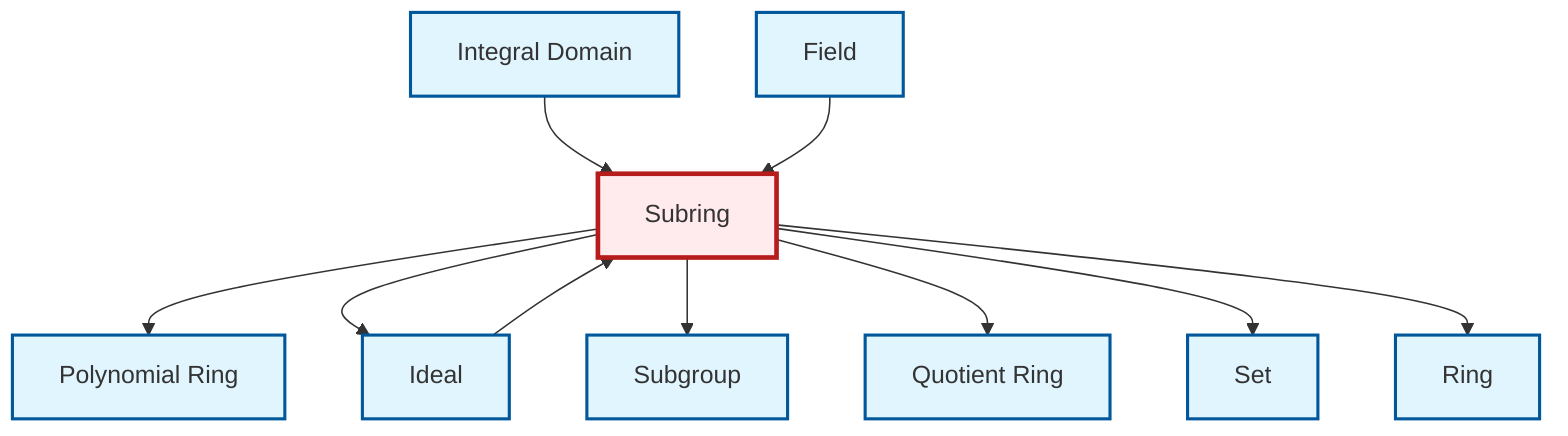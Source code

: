 graph TD
    classDef definition fill:#e1f5fe,stroke:#01579b,stroke-width:2px
    classDef theorem fill:#f3e5f5,stroke:#4a148c,stroke-width:2px
    classDef axiom fill:#fff3e0,stroke:#e65100,stroke-width:2px
    classDef example fill:#e8f5e9,stroke:#1b5e20,stroke-width:2px
    classDef current fill:#ffebee,stroke:#b71c1c,stroke-width:3px
    def-integral-domain["Integral Domain"]:::definition
    def-quotient-ring["Quotient Ring"]:::definition
    def-subring["Subring"]:::definition
    def-field["Field"]:::definition
    def-ideal["Ideal"]:::definition
    def-subgroup["Subgroup"]:::definition
    def-set["Set"]:::definition
    def-ring["Ring"]:::definition
    def-polynomial-ring["Polynomial Ring"]:::definition
    def-integral-domain --> def-subring
    def-ideal --> def-subring
    def-subring --> def-polynomial-ring
    def-field --> def-subring
    def-subring --> def-ideal
    def-subring --> def-subgroup
    def-subring --> def-quotient-ring
    def-subring --> def-set
    def-subring --> def-ring
    class def-subring current